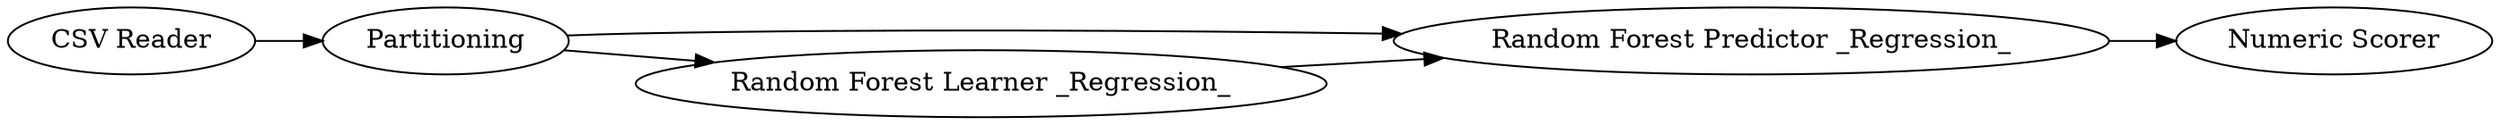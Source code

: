 digraph {
	4 -> 5
	3 -> 4
	1 -> 2
	2 -> 3
	2 -> 4
	5 [label="Numeric Scorer"]
	1 [label="CSV Reader"]
	4 [label="Random Forest Predictor _Regression_"]
	3 [label="Random Forest Learner _Regression_"]
	2 [label=Partitioning]
	rankdir=LR
}
